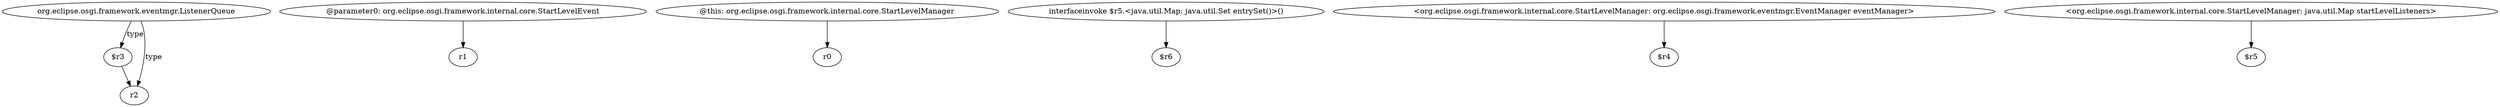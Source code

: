 digraph g {
0[label="$r3"]
1[label="r2"]
0->1[label=""]
2[label="@parameter0: org.eclipse.osgi.framework.internal.core.StartLevelEvent"]
3[label="r1"]
2->3[label=""]
4[label="org.eclipse.osgi.framework.eventmgr.ListenerQueue"]
4->1[label="type"]
5[label="@this: org.eclipse.osgi.framework.internal.core.StartLevelManager"]
6[label="r0"]
5->6[label=""]
7[label="interfaceinvoke $r5.<java.util.Map: java.util.Set entrySet()>()"]
8[label="$r6"]
7->8[label=""]
4->0[label="type"]
9[label="<org.eclipse.osgi.framework.internal.core.StartLevelManager: org.eclipse.osgi.framework.eventmgr.EventManager eventManager>"]
10[label="$r4"]
9->10[label=""]
11[label="<org.eclipse.osgi.framework.internal.core.StartLevelManager: java.util.Map startLevelListeners>"]
12[label="$r5"]
11->12[label=""]
}
